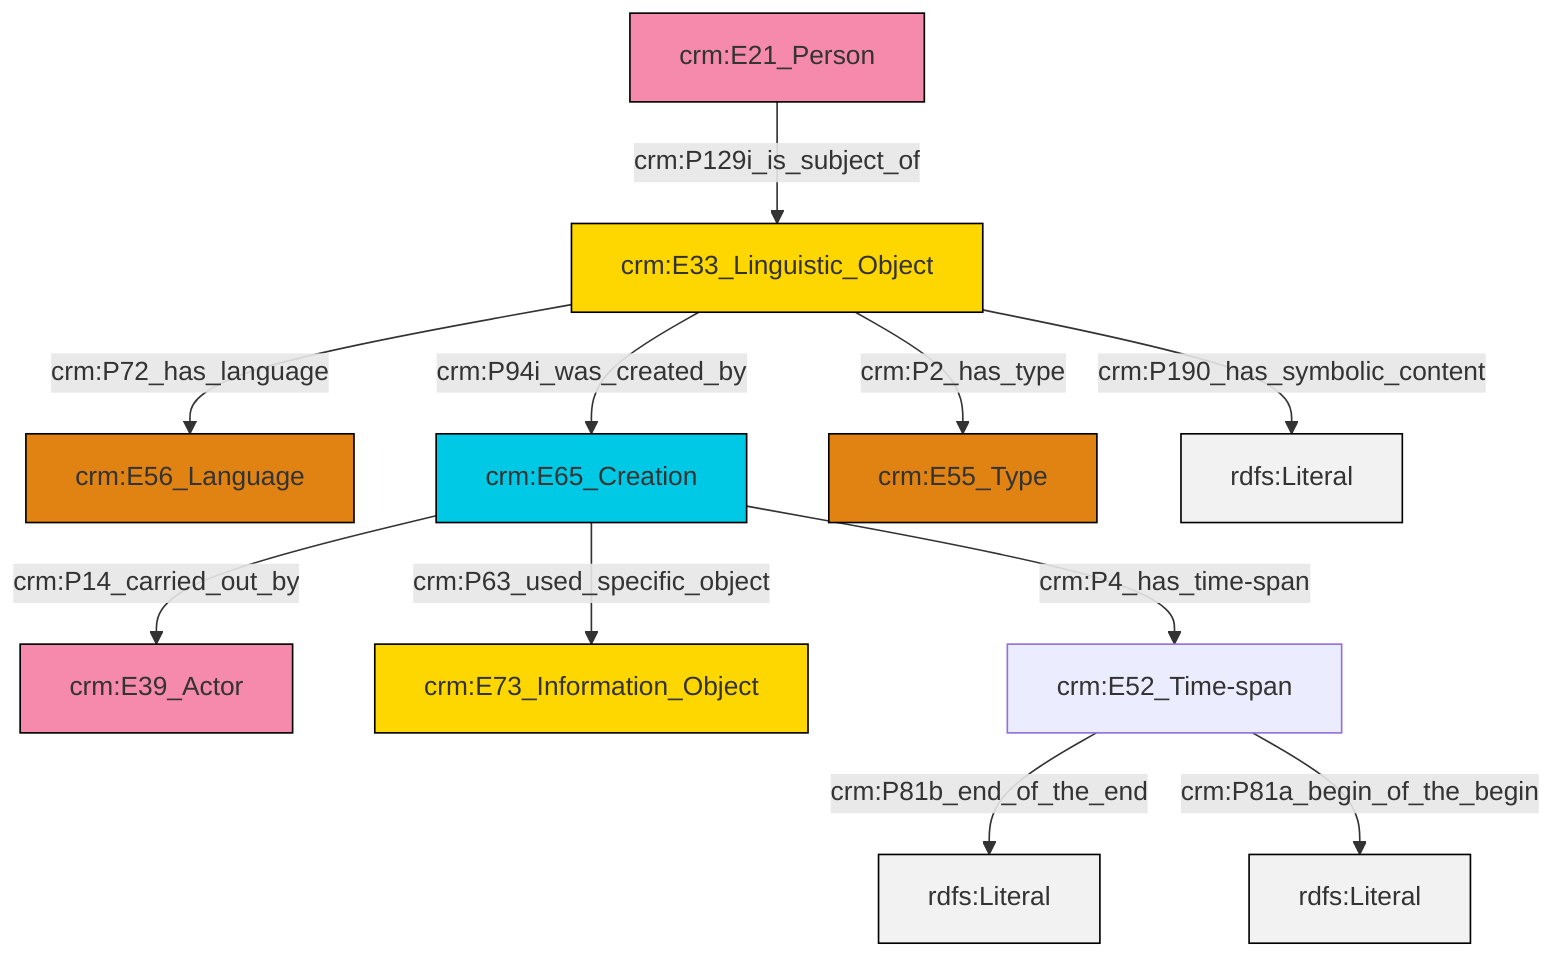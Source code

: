 graph TD
classDef Literal fill:#f2f2f2,stroke:#000000;
classDef CRM_Entity fill:#FFFFFF,stroke:#000000;
classDef Temporal_Entity fill:#00C9E6, stroke:#000000;
classDef Type fill:#E18312, stroke:#000000;
classDef Time-Span fill:#2C9C91, stroke:#000000;
classDef Appellation fill:#FFEB7F, stroke:#000000;
classDef Place fill:#008836, stroke:#000000;
classDef Persistent_Item fill:#B266B2, stroke:#000000;
classDef Conceptual_Object fill:#FFD700, stroke:#000000;
classDef Physical_Thing fill:#D2B48C, stroke:#000000;
classDef Actor fill:#f58aad, stroke:#000000;
classDef PC_Classes fill:#4ce600, stroke:#000000;
classDef Multi fill:#cccccc,stroke:#000000;

4["crm:E21_Person"]:::Actor -->|crm:P129i_is_subject_of| 6["crm:E33_Linguistic_Object"]:::Conceptual_Object
9["crm:E52_Time-span"]:::Default -->|crm:P81b_end_of_the_end| 10[rdfs:Literal]:::Literal
11["crm:E65_Creation"]:::Temporal_Entity -->|crm:P4_has_time-span| 9["crm:E52_Time-span"]:::Default
11["crm:E65_Creation"]:::Temporal_Entity -->|crm:P63_used_specific_object| 2["crm:E73_Information_Object"]:::Conceptual_Object
11["crm:E65_Creation"]:::Temporal_Entity -->|crm:P14_carried_out_by| 0["crm:E39_Actor"]:::Actor
6["crm:E33_Linguistic_Object"]:::Conceptual_Object -->|crm:P72_has_language| 7["crm:E56_Language"]:::Type
6["crm:E33_Linguistic_Object"]:::Conceptual_Object -->|crm:P94i_was_created_by| 11["crm:E65_Creation"]:::Temporal_Entity
6["crm:E33_Linguistic_Object"]:::Conceptual_Object -->|crm:P2_has_type| 14["crm:E55_Type"]:::Type
9["crm:E52_Time-span"]:::Default -->|crm:P81a_begin_of_the_begin| 17[rdfs:Literal]:::Literal
6["crm:E33_Linguistic_Object"]:::Conceptual_Object -->|crm:P190_has_symbolic_content| 18[rdfs:Literal]:::Literal